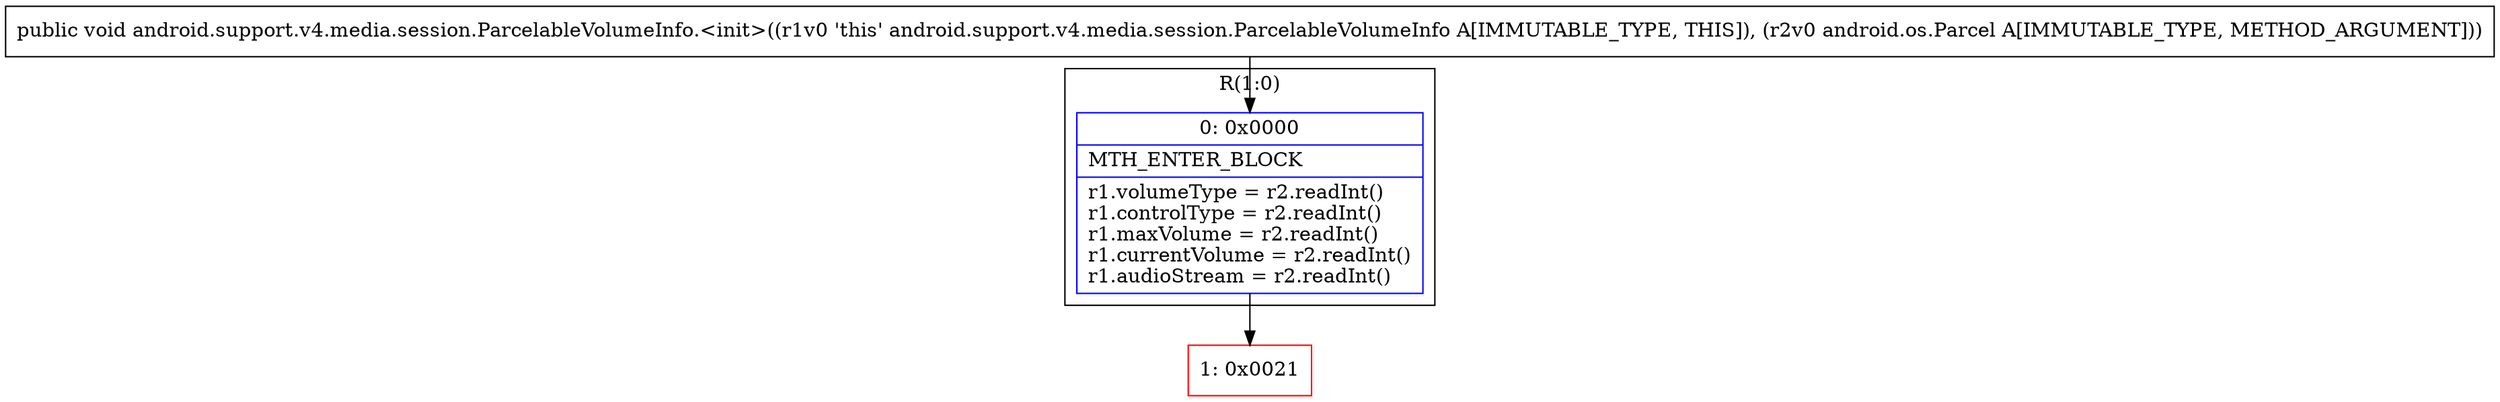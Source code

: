 digraph "CFG forandroid.support.v4.media.session.ParcelableVolumeInfo.\<init\>(Landroid\/os\/Parcel;)V" {
subgraph cluster_Region_1878207311 {
label = "R(1:0)";
node [shape=record,color=blue];
Node_0 [shape=record,label="{0\:\ 0x0000|MTH_ENTER_BLOCK\l|r1.volumeType = r2.readInt()\lr1.controlType = r2.readInt()\lr1.maxVolume = r2.readInt()\lr1.currentVolume = r2.readInt()\lr1.audioStream = r2.readInt()\l}"];
}
Node_1 [shape=record,color=red,label="{1\:\ 0x0021}"];
MethodNode[shape=record,label="{public void android.support.v4.media.session.ParcelableVolumeInfo.\<init\>((r1v0 'this' android.support.v4.media.session.ParcelableVolumeInfo A[IMMUTABLE_TYPE, THIS]), (r2v0 android.os.Parcel A[IMMUTABLE_TYPE, METHOD_ARGUMENT])) }"];
MethodNode -> Node_0;
Node_0 -> Node_1;
}

